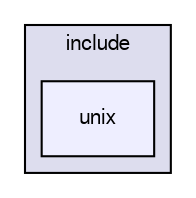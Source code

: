 digraph "include/unix" {
  compound=true
  node [ fontsize="10", fontname="FreeSans"];
  edge [ labelfontsize="10", labelfontname="FreeSans"];
  subgraph clusterdir_d44c64559bbebec7f509842c48db8b23 {
    graph [ bgcolor="#ddddee", pencolor="black", label="include" fontname="FreeSans", fontsize="10", URL="dir_d44c64559bbebec7f509842c48db8b23.html"]
  dir_33fe96d33989b9149e4e66023ad32823 [shape=box, label="unix", style="filled", fillcolor="#eeeeff", pencolor="black", URL="dir_33fe96d33989b9149e4e66023ad32823.html"];
  }
}
